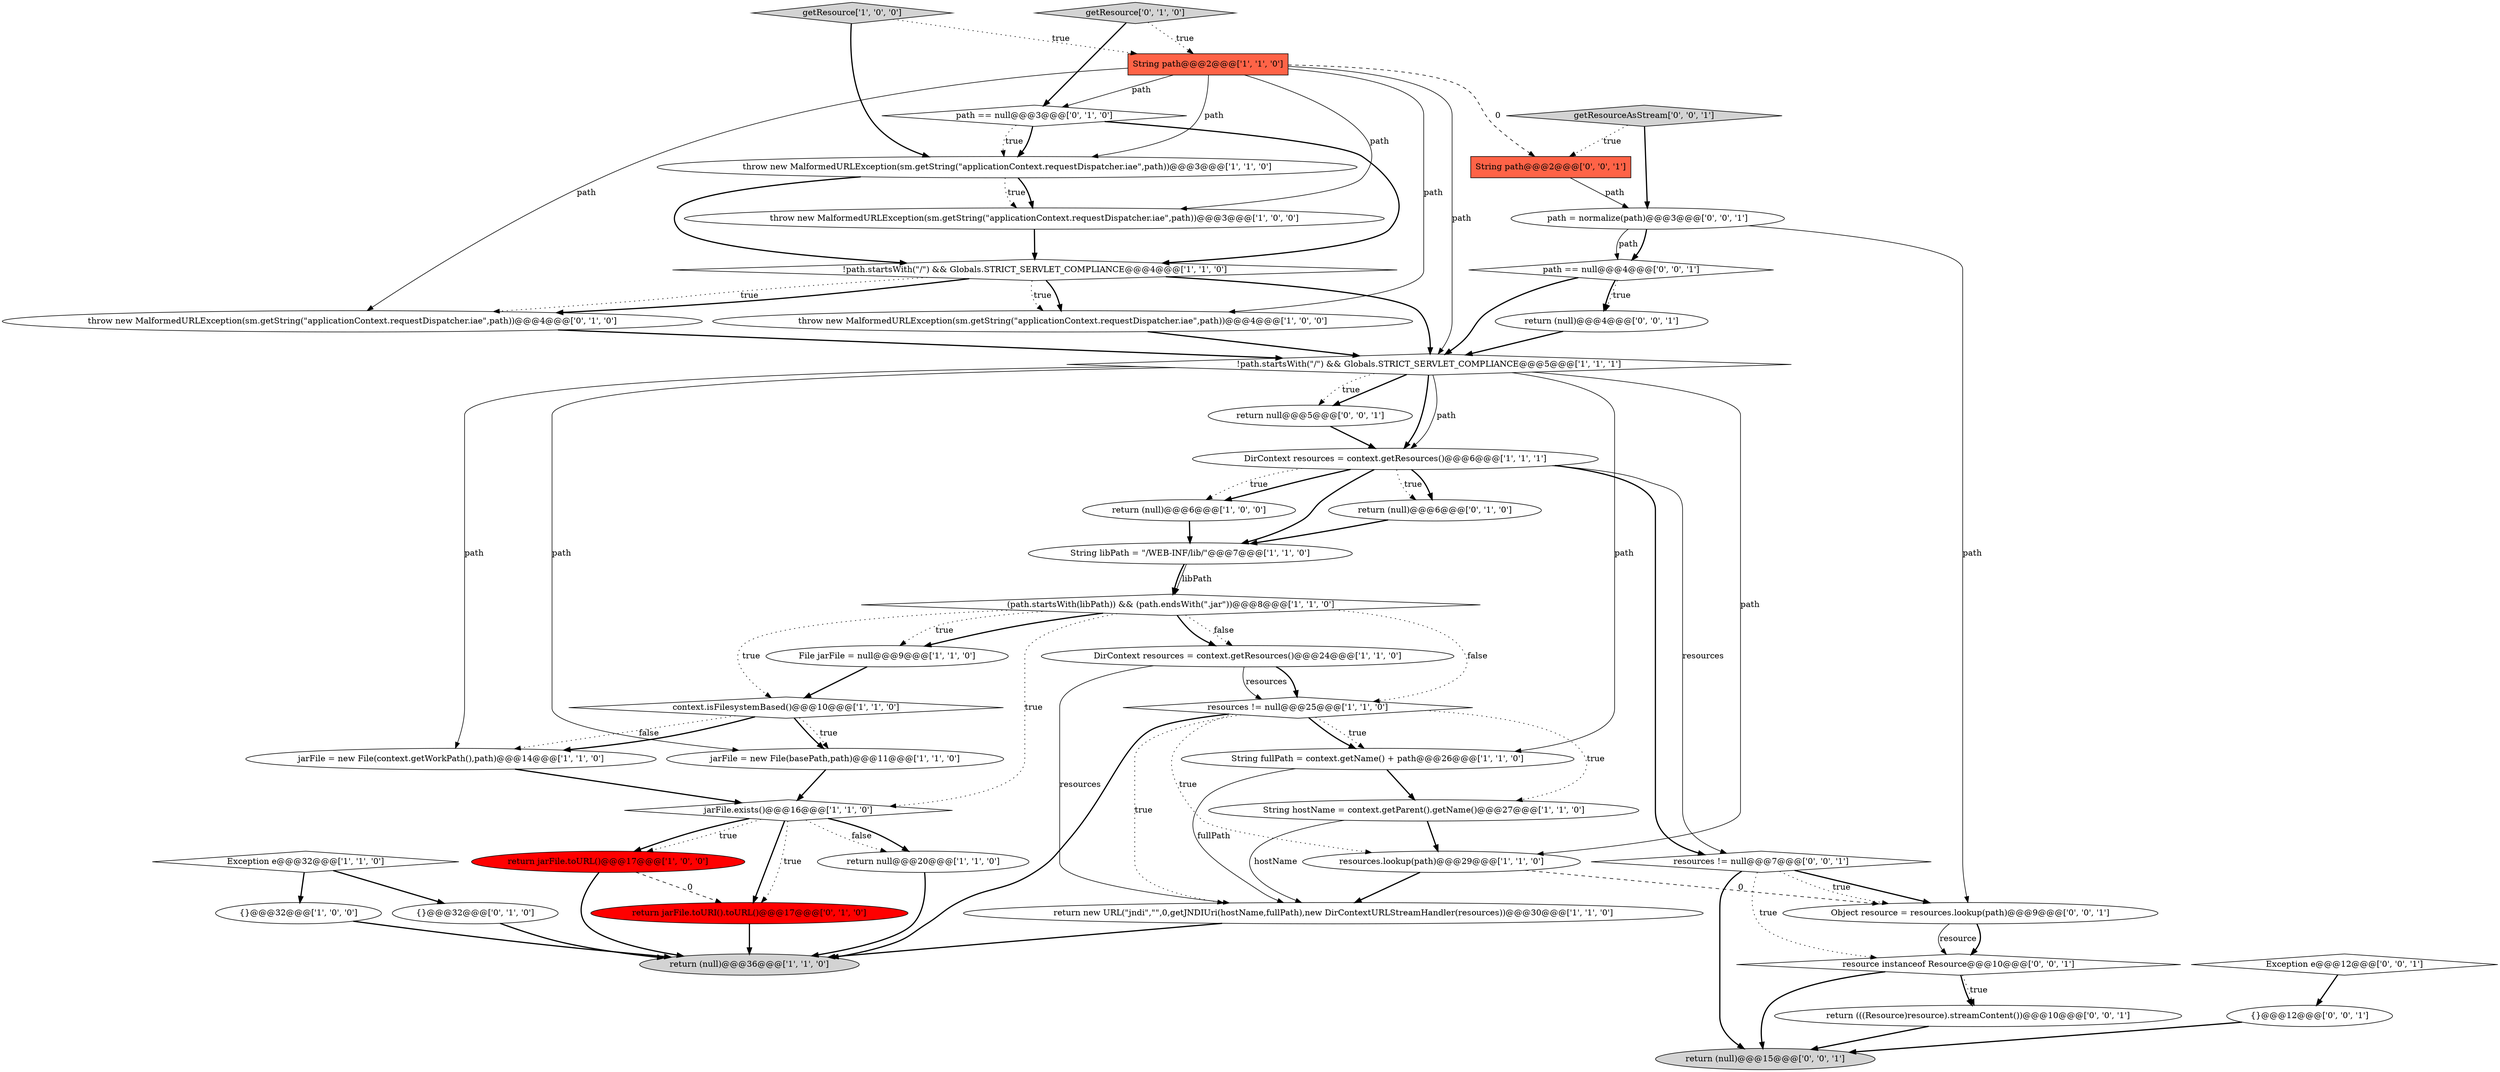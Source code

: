 digraph {
40 [style = filled, label = "resource instanceof Resource@@@10@@@['0', '0', '1']", fillcolor = white, shape = diamond image = "AAA0AAABBB3BBB"];
22 [style = filled, label = "return jarFile.toURL()@@@17@@@['1', '0', '0']", fillcolor = red, shape = ellipse image = "AAA1AAABBB1BBB"];
14 [style = filled, label = "jarFile = new File(context.getWorkPath(),path)@@@14@@@['1', '1', '0']", fillcolor = white, shape = ellipse image = "AAA0AAABBB1BBB"];
9 [style = filled, label = "String fullPath = context.getName() + path@@@26@@@['1', '1', '0']", fillcolor = white, shape = ellipse image = "AAA0AAABBB1BBB"];
31 [style = filled, label = "getResource['0', '1', '0']", fillcolor = lightgray, shape = diamond image = "AAA0AAABBB2BBB"];
1 [style = filled, label = "throw new MalformedURLException(sm.getString(\"applicationContext.requestDispatcher.iae\",path))@@@3@@@['1', '0', '0']", fillcolor = white, shape = ellipse image = "AAA0AAABBB1BBB"];
15 [style = filled, label = "throw new MalformedURLException(sm.getString(\"applicationContext.requestDispatcher.iae\",path))@@@4@@@['1', '0', '0']", fillcolor = white, shape = ellipse image = "AAA0AAABBB1BBB"];
32 [style = filled, label = "return jarFile.toURI().toURL()@@@17@@@['0', '1', '0']", fillcolor = red, shape = ellipse image = "AAA1AAABBB2BBB"];
4 [style = filled, label = "return (null)@@@36@@@['1', '1', '0']", fillcolor = lightgray, shape = ellipse image = "AAA0AAABBB1BBB"];
35 [style = filled, label = "path == null@@@4@@@['0', '0', '1']", fillcolor = white, shape = diamond image = "AAA0AAABBB3BBB"];
11 [style = filled, label = "throw new MalformedURLException(sm.getString(\"applicationContext.requestDispatcher.iae\",path))@@@3@@@['1', '1', '0']", fillcolor = white, shape = ellipse image = "AAA0AAABBB1BBB"];
3 [style = filled, label = "return (null)@@@6@@@['1', '0', '0']", fillcolor = white, shape = ellipse image = "AAA0AAABBB1BBB"];
17 [style = filled, label = "resources.lookup(path)@@@29@@@['1', '1', '0']", fillcolor = white, shape = ellipse image = "AAA0AAABBB1BBB"];
45 [style = filled, label = "path = normalize(path)@@@3@@@['0', '0', '1']", fillcolor = white, shape = ellipse image = "AAA0AAABBB3BBB"];
29 [style = filled, label = "return (null)@@@6@@@['0', '1', '0']", fillcolor = white, shape = ellipse image = "AAA0AAABBB2BBB"];
41 [style = filled, label = "return (null)@@@15@@@['0', '0', '1']", fillcolor = lightgray, shape = ellipse image = "AAA0AAABBB3BBB"];
16 [style = filled, label = "String hostName = context.getParent().getName()@@@27@@@['1', '1', '0']", fillcolor = white, shape = ellipse image = "AAA0AAABBB1BBB"];
19 [style = filled, label = "return new URL(\"jndi\",\"\",0,getJNDIUri(hostName,fullPath),new DirContextURLStreamHandler(resources))@@@30@@@['1', '1', '0']", fillcolor = white, shape = ellipse image = "AAA0AAABBB1BBB"];
25 [style = filled, label = "resources != null@@@25@@@['1', '1', '0']", fillcolor = white, shape = diamond image = "AAA0AAABBB1BBB"];
18 [style = filled, label = "String path@@@2@@@['1', '1', '0']", fillcolor = tomato, shape = box image = "AAA0AAABBB1BBB"];
8 [style = filled, label = "File jarFile = null@@@9@@@['1', '1', '0']", fillcolor = white, shape = ellipse image = "AAA0AAABBB1BBB"];
38 [style = filled, label = "return (((Resource)resource).streamContent())@@@10@@@['0', '0', '1']", fillcolor = white, shape = ellipse image = "AAA0AAABBB3BBB"];
39 [style = filled, label = "return (null)@@@4@@@['0', '0', '1']", fillcolor = white, shape = ellipse image = "AAA0AAABBB3BBB"];
30 [style = filled, label = "{}@@@32@@@['0', '1', '0']", fillcolor = white, shape = ellipse image = "AAA0AAABBB2BBB"];
37 [style = filled, label = "resources != null@@@7@@@['0', '0', '1']", fillcolor = white, shape = diamond image = "AAA0AAABBB3BBB"];
27 [style = filled, label = "path == null@@@3@@@['0', '1', '0']", fillcolor = white, shape = diamond image = "AAA0AAABBB2BBB"];
28 [style = filled, label = "throw new MalformedURLException(sm.getString(\"applicationContext.requestDispatcher.iae\",path))@@@4@@@['0', '1', '0']", fillcolor = white, shape = ellipse image = "AAA0AAABBB2BBB"];
23 [style = filled, label = "jarFile = new File(basePath,path)@@@11@@@['1', '1', '0']", fillcolor = white, shape = ellipse image = "AAA0AAABBB1BBB"];
33 [style = filled, label = "String path@@@2@@@['0', '0', '1']", fillcolor = tomato, shape = box image = "AAA0AAABBB3BBB"];
10 [style = filled, label = "getResource['1', '0', '0']", fillcolor = lightgray, shape = diamond image = "AAA0AAABBB1BBB"];
36 [style = filled, label = "return null@@@5@@@['0', '0', '1']", fillcolor = white, shape = ellipse image = "AAA0AAABBB3BBB"];
0 [style = filled, label = "!path.startsWith(\"/\") && Globals.STRICT_SERVLET_COMPLIANCE@@@5@@@['1', '1', '1']", fillcolor = white, shape = diamond image = "AAA0AAABBB1BBB"];
42 [style = filled, label = "getResourceAsStream['0', '0', '1']", fillcolor = lightgray, shape = diamond image = "AAA0AAABBB3BBB"];
44 [style = filled, label = "Object resource = resources.lookup(path)@@@9@@@['0', '0', '1']", fillcolor = white, shape = ellipse image = "AAA0AAABBB3BBB"];
21 [style = filled, label = "context.isFilesystemBased()@@@10@@@['1', '1', '0']", fillcolor = white, shape = diamond image = "AAA0AAABBB1BBB"];
24 [style = filled, label = "DirContext resources = context.getResources()@@@24@@@['1', '1', '0']", fillcolor = white, shape = ellipse image = "AAA0AAABBB1BBB"];
12 [style = filled, label = "Exception e@@@32@@@['1', '1', '0']", fillcolor = white, shape = diamond image = "AAA0AAABBB1BBB"];
7 [style = filled, label = "return null@@@20@@@['1', '1', '0']", fillcolor = white, shape = ellipse image = "AAA0AAABBB1BBB"];
20 [style = filled, label = "!path.startsWith(\"/\") && Globals.STRICT_SERVLET_COMPLIANCE@@@4@@@['1', '1', '0']", fillcolor = white, shape = diamond image = "AAA0AAABBB1BBB"];
34 [style = filled, label = "Exception e@@@12@@@['0', '0', '1']", fillcolor = white, shape = diamond image = "AAA0AAABBB3BBB"];
13 [style = filled, label = "DirContext resources = context.getResources()@@@6@@@['1', '1', '1']", fillcolor = white, shape = ellipse image = "AAA0AAABBB1BBB"];
26 [style = filled, label = "(path.startsWith(libPath)) && (path.endsWith(\".jar\"))@@@8@@@['1', '1', '0']", fillcolor = white, shape = diamond image = "AAA0AAABBB1BBB"];
5 [style = filled, label = "String libPath = \"/WEB-INF/lib/\"@@@7@@@['1', '1', '0']", fillcolor = white, shape = ellipse image = "AAA0AAABBB1BBB"];
2 [style = filled, label = "{}@@@32@@@['1', '0', '0']", fillcolor = white, shape = ellipse image = "AAA0AAABBB1BBB"];
43 [style = filled, label = "{}@@@12@@@['0', '0', '1']", fillcolor = white, shape = ellipse image = "AAA0AAABBB3BBB"];
6 [style = filled, label = "jarFile.exists()@@@16@@@['1', '1', '0']", fillcolor = white, shape = diamond image = "AAA0AAABBB1BBB"];
29->5 [style = bold, label=""];
0->13 [style = bold, label=""];
6->22 [style = bold, label=""];
42->45 [style = bold, label=""];
11->1 [style = dotted, label="true"];
20->0 [style = bold, label=""];
1->20 [style = bold, label=""];
6->32 [style = dotted, label="true"];
38->41 [style = bold, label=""];
40->38 [style = bold, label=""];
9->16 [style = bold, label=""];
22->4 [style = bold, label=""];
28->0 [style = bold, label=""];
0->23 [style = solid, label="path"];
12->2 [style = bold, label=""];
3->5 [style = bold, label=""];
0->17 [style = solid, label="path"];
21->23 [style = dotted, label="true"];
15->0 [style = bold, label=""];
42->33 [style = dotted, label="true"];
32->4 [style = bold, label=""];
25->19 [style = dotted, label="true"];
20->15 [style = bold, label=""];
45->35 [style = bold, label=""];
20->15 [style = dotted, label="true"];
18->33 [style = dashed, label="0"];
33->45 [style = solid, label="path"];
10->11 [style = bold, label=""];
10->18 [style = dotted, label="true"];
6->32 [style = bold, label=""];
13->3 [style = dotted, label="true"];
6->7 [style = dotted, label="false"];
45->44 [style = solid, label="path"];
16->17 [style = bold, label=""];
26->24 [style = bold, label=""];
2->4 [style = bold, label=""];
0->36 [style = bold, label=""];
13->37 [style = bold, label=""];
35->0 [style = bold, label=""];
18->15 [style = solid, label="path"];
27->11 [style = bold, label=""];
31->27 [style = bold, label=""];
13->29 [style = dotted, label="true"];
18->0 [style = solid, label="path"];
13->5 [style = bold, label=""];
26->6 [style = dotted, label="true"];
6->7 [style = bold, label=""];
18->11 [style = solid, label="path"];
27->20 [style = bold, label=""];
14->6 [style = bold, label=""];
21->23 [style = bold, label=""];
26->8 [style = dotted, label="true"];
0->14 [style = solid, label="path"];
21->14 [style = dotted, label="false"];
37->41 [style = bold, label=""];
25->9 [style = bold, label=""];
35->39 [style = bold, label=""];
18->28 [style = solid, label="path"];
5->26 [style = bold, label=""];
40->38 [style = dotted, label="true"];
26->8 [style = bold, label=""];
7->4 [style = bold, label=""];
6->22 [style = dotted, label="true"];
16->19 [style = solid, label="hostName"];
31->18 [style = dotted, label="true"];
36->13 [style = bold, label=""];
24->25 [style = bold, label=""];
23->6 [style = bold, label=""];
37->44 [style = bold, label=""];
43->41 [style = bold, label=""];
34->43 [style = bold, label=""];
37->44 [style = dotted, label="true"];
25->16 [style = dotted, label="true"];
21->14 [style = bold, label=""];
35->39 [style = dotted, label="true"];
11->20 [style = bold, label=""];
11->1 [style = bold, label=""];
24->19 [style = solid, label="resources"];
24->25 [style = solid, label="resources"];
20->28 [style = bold, label=""];
44->40 [style = bold, label=""];
25->4 [style = bold, label=""];
26->24 [style = dotted, label="false"];
12->30 [style = bold, label=""];
22->32 [style = dashed, label="0"];
17->19 [style = bold, label=""];
27->11 [style = dotted, label="true"];
0->36 [style = dotted, label="true"];
18->27 [style = solid, label="path"];
45->35 [style = solid, label="path"];
17->44 [style = dashed, label="0"];
13->29 [style = bold, label=""];
39->0 [style = bold, label=""];
25->9 [style = dotted, label="true"];
18->1 [style = solid, label="path"];
13->3 [style = bold, label=""];
20->28 [style = dotted, label="true"];
25->17 [style = dotted, label="true"];
26->21 [style = dotted, label="true"];
30->4 [style = bold, label=""];
5->26 [style = solid, label="libPath"];
0->13 [style = solid, label="path"];
40->41 [style = bold, label=""];
8->21 [style = bold, label=""];
9->19 [style = solid, label="fullPath"];
19->4 [style = bold, label=""];
0->9 [style = solid, label="path"];
37->40 [style = dotted, label="true"];
44->40 [style = solid, label="resource"];
13->37 [style = solid, label="resources"];
26->25 [style = dotted, label="false"];
}
